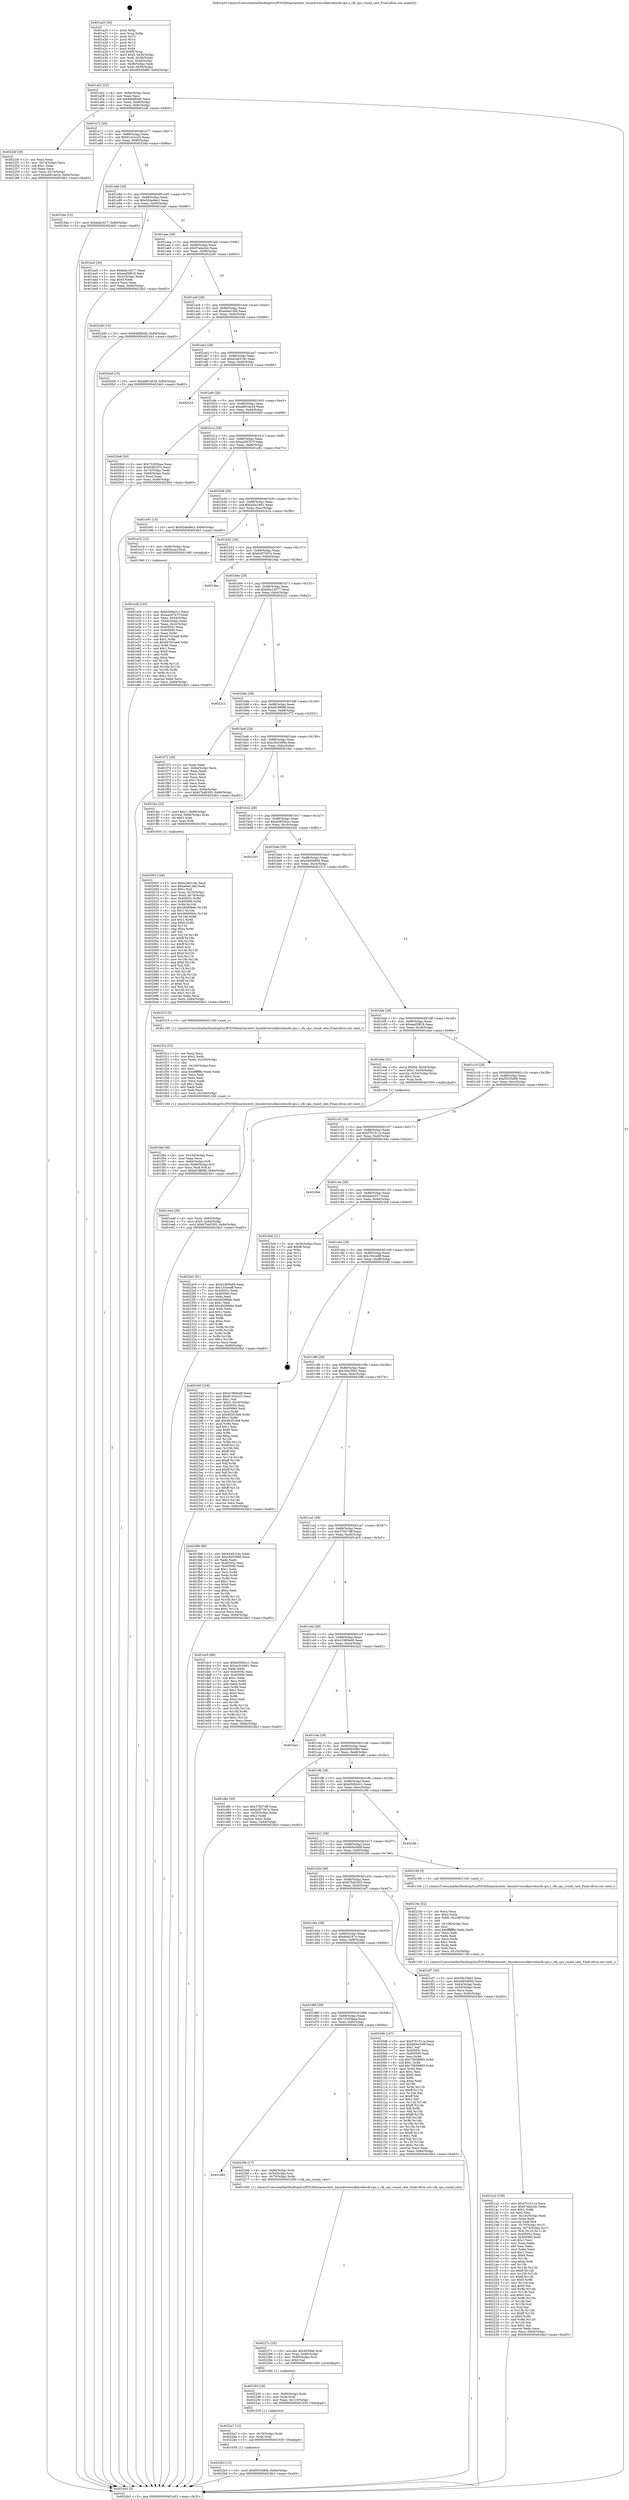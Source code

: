 digraph "0x401a20" {
  label = "0x401a20 (/mnt/c/Users/mathe/Desktop/tcc/POCII/binaries/extr_linuxdriversclkmvebuclk-cpu.c_clk_cpu_round_rate_Final-ollvm.out::main(0))"
  labelloc = "t"
  node[shape=record]

  Entry [label="",width=0.3,height=0.3,shape=circle,fillcolor=black,style=filled]
  "0x401a52" [label="{
     0x401a52 [32]\l
     | [instrs]\l
     &nbsp;&nbsp;0x401a52 \<+6\>: mov -0x84(%rbp),%eax\l
     &nbsp;&nbsp;0x401a58 \<+2\>: mov %eax,%ecx\l
     &nbsp;&nbsp;0x401a5a \<+6\>: sub $0x84bf844b,%ecx\l
     &nbsp;&nbsp;0x401a60 \<+6\>: mov %eax,-0x88(%rbp)\l
     &nbsp;&nbsp;0x401a66 \<+6\>: mov %ecx,-0x8c(%rbp)\l
     &nbsp;&nbsp;0x401a6c \<+6\>: je 000000000040224f \<main+0x82f\>\l
  }"]
  "0x40224f" [label="{
     0x40224f [28]\l
     | [instrs]\l
     &nbsp;&nbsp;0x40224f \<+2\>: xor %eax,%eax\l
     &nbsp;&nbsp;0x402251 \<+3\>: mov -0x74(%rbp),%ecx\l
     &nbsp;&nbsp;0x402254 \<+3\>: sub $0x1,%eax\l
     &nbsp;&nbsp;0x402257 \<+2\>: sub %eax,%ecx\l
     &nbsp;&nbsp;0x402259 \<+3\>: mov %ecx,-0x74(%rbp)\l
     &nbsp;&nbsp;0x40225c \<+10\>: movl $0xa881ee34,-0x84(%rbp)\l
     &nbsp;&nbsp;0x402266 \<+5\>: jmp 00000000004024b3 \<main+0xa93\>\l
  }"]
  "0x401a72" [label="{
     0x401a72 [28]\l
     | [instrs]\l
     &nbsp;&nbsp;0x401a72 \<+5\>: jmp 0000000000401a77 \<main+0x57\>\l
     &nbsp;&nbsp;0x401a77 \<+6\>: mov -0x88(%rbp),%eax\l
     &nbsp;&nbsp;0x401a7d \<+5\>: sub $0x9141bc25,%eax\l
     &nbsp;&nbsp;0x401a82 \<+6\>: mov %eax,-0x90(%rbp)\l
     &nbsp;&nbsp;0x401a88 \<+6\>: je 00000000004023da \<main+0x9ba\>\l
  }"]
  Exit [label="",width=0.3,height=0.3,shape=circle,fillcolor=black,style=filled,peripheries=2]
  "0x4023da" [label="{
     0x4023da [15]\l
     | [instrs]\l
     &nbsp;&nbsp;0x4023da \<+10\>: movl $0xbab2417,-0x84(%rbp)\l
     &nbsp;&nbsp;0x4023e4 \<+5\>: jmp 00000000004024b3 \<main+0xa93\>\l
  }"]
  "0x401a8e" [label="{
     0x401a8e [28]\l
     | [instrs]\l
     &nbsp;&nbsp;0x401a8e \<+5\>: jmp 0000000000401a93 \<main+0x73\>\l
     &nbsp;&nbsp;0x401a93 \<+6\>: mov -0x88(%rbp),%eax\l
     &nbsp;&nbsp;0x401a99 \<+5\>: sub $0x92de4be3,%eax\l
     &nbsp;&nbsp;0x401a9e \<+6\>: mov %eax,-0x94(%rbp)\l
     &nbsp;&nbsp;0x401aa4 \<+6\>: je 0000000000401ea0 \<main+0x480\>\l
  }"]
  "0x4022b3" [label="{
     0x4022b3 [15]\l
     | [instrs]\l
     &nbsp;&nbsp;0x4022b3 \<+10\>: movl $0xf5555d68,-0x84(%rbp)\l
     &nbsp;&nbsp;0x4022bd \<+5\>: jmp 00000000004024b3 \<main+0xa93\>\l
  }"]
  "0x401ea0" [label="{
     0x401ea0 [30]\l
     | [instrs]\l
     &nbsp;&nbsp;0x401ea0 \<+5\>: mov $0xbbe14577,%eax\l
     &nbsp;&nbsp;0x401ea5 \<+5\>: mov $0xead5f818,%ecx\l
     &nbsp;&nbsp;0x401eaa \<+3\>: mov -0x2c(%rbp),%edx\l
     &nbsp;&nbsp;0x401ead \<+3\>: cmp $0x0,%edx\l
     &nbsp;&nbsp;0x401eb0 \<+3\>: cmove %ecx,%eax\l
     &nbsp;&nbsp;0x401eb3 \<+6\>: mov %eax,-0x84(%rbp)\l
     &nbsp;&nbsp;0x401eb9 \<+5\>: jmp 00000000004024b3 \<main+0xa93\>\l
  }"]
  "0x401aaa" [label="{
     0x401aaa [28]\l
     | [instrs]\l
     &nbsp;&nbsp;0x401aaa \<+5\>: jmp 0000000000401aaf \<main+0x8f\>\l
     &nbsp;&nbsp;0x401aaf \<+6\>: mov -0x88(%rbp),%eax\l
     &nbsp;&nbsp;0x401ab5 \<+5\>: sub $0x97ada2dc,%eax\l
     &nbsp;&nbsp;0x401aba \<+6\>: mov %eax,-0x98(%rbp)\l
     &nbsp;&nbsp;0x401ac0 \<+6\>: je 0000000000402240 \<main+0x820\>\l
  }"]
  "0x4022a7" [label="{
     0x4022a7 [12]\l
     | [instrs]\l
     &nbsp;&nbsp;0x4022a7 \<+4\>: mov -0x70(%rbp),%rdx\l
     &nbsp;&nbsp;0x4022ab \<+3\>: mov %rdx,%rdi\l
     &nbsp;&nbsp;0x4022ae \<+5\>: call 0000000000401030 \<free@plt\>\l
     | [calls]\l
     &nbsp;&nbsp;0x401030 \{1\} (unknown)\l
  }"]
  "0x402240" [label="{
     0x402240 [15]\l
     | [instrs]\l
     &nbsp;&nbsp;0x402240 \<+10\>: movl $0x84bf844b,-0x84(%rbp)\l
     &nbsp;&nbsp;0x40224a \<+5\>: jmp 00000000004024b3 \<main+0xa93\>\l
  }"]
  "0x401ac6" [label="{
     0x401ac6 [28]\l
     | [instrs]\l
     &nbsp;&nbsp;0x401ac6 \<+5\>: jmp 0000000000401acb \<main+0xab\>\l
     &nbsp;&nbsp;0x401acb \<+6\>: mov -0x88(%rbp),%eax\l
     &nbsp;&nbsp;0x401ad1 \<+5\>: sub $0xa0ee14fd,%eax\l
     &nbsp;&nbsp;0x401ad6 \<+6\>: mov %eax,-0x9c(%rbp)\l
     &nbsp;&nbsp;0x401adc \<+6\>: je 00000000004020a9 \<main+0x689\>\l
  }"]
  "0x402295" [label="{
     0x402295 [18]\l
     | [instrs]\l
     &nbsp;&nbsp;0x402295 \<+4\>: mov -0x60(%rbp),%rdx\l
     &nbsp;&nbsp;0x402299 \<+3\>: mov %rdx,%rdi\l
     &nbsp;&nbsp;0x40229c \<+6\>: mov %eax,-0x110(%rbp)\l
     &nbsp;&nbsp;0x4022a2 \<+5\>: call 0000000000401030 \<free@plt\>\l
     | [calls]\l
     &nbsp;&nbsp;0x401030 \{1\} (unknown)\l
  }"]
  "0x4020a9" [label="{
     0x4020a9 [15]\l
     | [instrs]\l
     &nbsp;&nbsp;0x4020a9 \<+10\>: movl $0xa881ee34,-0x84(%rbp)\l
     &nbsp;&nbsp;0x4020b3 \<+5\>: jmp 00000000004024b3 \<main+0xa93\>\l
  }"]
  "0x401ae2" [label="{
     0x401ae2 [28]\l
     | [instrs]\l
     &nbsp;&nbsp;0x401ae2 \<+5\>: jmp 0000000000401ae7 \<main+0xc7\>\l
     &nbsp;&nbsp;0x401ae7 \<+6\>: mov -0x88(%rbp),%eax\l
     &nbsp;&nbsp;0x401aed \<+5\>: sub $0xa346318c,%eax\l
     &nbsp;&nbsp;0x401af2 \<+6\>: mov %eax,-0xa0(%rbp)\l
     &nbsp;&nbsp;0x401af8 \<+6\>: je 000000000040241d \<main+0x9fd\>\l
  }"]
  "0x40227c" [label="{
     0x40227c [25]\l
     | [instrs]\l
     &nbsp;&nbsp;0x40227c \<+10\>: movabs $0x4030b6,%rdi\l
     &nbsp;&nbsp;0x402286 \<+4\>: mov %rax,-0x80(%rbp)\l
     &nbsp;&nbsp;0x40228a \<+4\>: mov -0x80(%rbp),%rsi\l
     &nbsp;&nbsp;0x40228e \<+2\>: mov $0x0,%al\l
     &nbsp;&nbsp;0x402290 \<+5\>: call 0000000000401040 \<printf@plt\>\l
     | [calls]\l
     &nbsp;&nbsp;0x401040 \{1\} (unknown)\l
  }"]
  "0x40241d" [label="{
     0x40241d\l
  }", style=dashed]
  "0x401afe" [label="{
     0x401afe [28]\l
     | [instrs]\l
     &nbsp;&nbsp;0x401afe \<+5\>: jmp 0000000000401b03 \<main+0xe3\>\l
     &nbsp;&nbsp;0x401b03 \<+6\>: mov -0x88(%rbp),%eax\l
     &nbsp;&nbsp;0x401b09 \<+5\>: sub $0xa881ee34,%eax\l
     &nbsp;&nbsp;0x401b0e \<+6\>: mov %eax,-0xa4(%rbp)\l
     &nbsp;&nbsp;0x401b14 \<+6\>: je 00000000004020b8 \<main+0x698\>\l
  }"]
  "0x401d82" [label="{
     0x401d82\l
  }", style=dashed]
  "0x4020b8" [label="{
     0x4020b8 [30]\l
     | [instrs]\l
     &nbsp;&nbsp;0x4020b8 \<+5\>: mov $0x72283baa,%eax\l
     &nbsp;&nbsp;0x4020bd \<+5\>: mov $0x6cfd187e,%ecx\l
     &nbsp;&nbsp;0x4020c2 \<+3\>: mov -0x74(%rbp),%edx\l
     &nbsp;&nbsp;0x4020c5 \<+3\>: cmp -0x68(%rbp),%edx\l
     &nbsp;&nbsp;0x4020c8 \<+3\>: cmovl %ecx,%eax\l
     &nbsp;&nbsp;0x4020cb \<+6\>: mov %eax,-0x84(%rbp)\l
     &nbsp;&nbsp;0x4020d1 \<+5\>: jmp 00000000004024b3 \<main+0xa93\>\l
  }"]
  "0x401b1a" [label="{
     0x401b1a [28]\l
     | [instrs]\l
     &nbsp;&nbsp;0x401b1a \<+5\>: jmp 0000000000401b1f \<main+0xff\>\l
     &nbsp;&nbsp;0x401b1f \<+6\>: mov -0x88(%rbp),%eax\l
     &nbsp;&nbsp;0x401b25 \<+5\>: sub $0xaa287b7f,%eax\l
     &nbsp;&nbsp;0x401b2a \<+6\>: mov %eax,-0xa8(%rbp)\l
     &nbsp;&nbsp;0x401b30 \<+6\>: je 0000000000401e91 \<main+0x471\>\l
  }"]
  "0x40226b" [label="{
     0x40226b [17]\l
     | [instrs]\l
     &nbsp;&nbsp;0x40226b \<+4\>: mov -0x60(%rbp),%rdi\l
     &nbsp;&nbsp;0x40226f \<+4\>: mov -0x50(%rbp),%rsi\l
     &nbsp;&nbsp;0x402273 \<+4\>: mov -0x70(%rbp),%rdx\l
     &nbsp;&nbsp;0x402277 \<+5\>: call 0000000000401560 \<clk_cpu_round_rate\>\l
     | [calls]\l
     &nbsp;&nbsp;0x401560 \{1\} (/mnt/c/Users/mathe/Desktop/tcc/POCII/binaries/extr_linuxdriversclkmvebuclk-cpu.c_clk_cpu_round_rate_Final-ollvm.out::clk_cpu_round_rate)\l
  }"]
  "0x401e91" [label="{
     0x401e91 [15]\l
     | [instrs]\l
     &nbsp;&nbsp;0x401e91 \<+10\>: movl $0x92de4be3,-0x84(%rbp)\l
     &nbsp;&nbsp;0x401e9b \<+5\>: jmp 00000000004024b3 \<main+0xa93\>\l
  }"]
  "0x401b36" [label="{
     0x401b36 [28]\l
     | [instrs]\l
     &nbsp;&nbsp;0x401b36 \<+5\>: jmp 0000000000401b3b \<main+0x11b\>\l
     &nbsp;&nbsp;0x401b3b \<+6\>: mov -0x88(%rbp),%eax\l
     &nbsp;&nbsp;0x401b41 \<+5\>: sub $0xac0c2661,%eax\l
     &nbsp;&nbsp;0x401b46 \<+6\>: mov %eax,-0xac(%rbp)\l
     &nbsp;&nbsp;0x401b4c \<+6\>: je 0000000000401e1b \<main+0x3fb\>\l
  }"]
  "0x4021a2" [label="{
     0x4021a2 [158]\l
     | [instrs]\l
     &nbsp;&nbsp;0x4021a2 \<+5\>: mov $0xf701511a,%ecx\l
     &nbsp;&nbsp;0x4021a7 \<+5\>: mov $0x97ada2dc,%edx\l
     &nbsp;&nbsp;0x4021ac \<+3\>: mov $0x1,%r8b\l
     &nbsp;&nbsp;0x4021af \<+2\>: xor %esi,%esi\l
     &nbsp;&nbsp;0x4021b1 \<+6\>: mov -0x10c(%rbp),%edi\l
     &nbsp;&nbsp;0x4021b7 \<+3\>: imul %eax,%edi\l
     &nbsp;&nbsp;0x4021ba \<+3\>: movslq %edi,%r9\l
     &nbsp;&nbsp;0x4021bd \<+4\>: mov -0x70(%rbp),%r10\l
     &nbsp;&nbsp;0x4021c1 \<+4\>: movslq -0x74(%rbp),%r11\l
     &nbsp;&nbsp;0x4021c5 \<+4\>: mov %r9,(%r10,%r11,8)\l
     &nbsp;&nbsp;0x4021c9 \<+7\>: mov 0x40505c,%eax\l
     &nbsp;&nbsp;0x4021d0 \<+7\>: mov 0x405060,%edi\l
     &nbsp;&nbsp;0x4021d7 \<+3\>: sub $0x1,%esi\l
     &nbsp;&nbsp;0x4021da \<+2\>: mov %eax,%ebx\l
     &nbsp;&nbsp;0x4021dc \<+2\>: add %esi,%ebx\l
     &nbsp;&nbsp;0x4021de \<+3\>: imul %ebx,%eax\l
     &nbsp;&nbsp;0x4021e1 \<+3\>: and $0x1,%eax\l
     &nbsp;&nbsp;0x4021e4 \<+3\>: cmp $0x0,%eax\l
     &nbsp;&nbsp;0x4021e7 \<+4\>: sete %r14b\l
     &nbsp;&nbsp;0x4021eb \<+3\>: cmp $0xa,%edi\l
     &nbsp;&nbsp;0x4021ee \<+4\>: setl %r15b\l
     &nbsp;&nbsp;0x4021f2 \<+3\>: mov %r14b,%r12b\l
     &nbsp;&nbsp;0x4021f5 \<+4\>: xor $0xff,%r12b\l
     &nbsp;&nbsp;0x4021f9 \<+3\>: mov %r15b,%r13b\l
     &nbsp;&nbsp;0x4021fc \<+4\>: xor $0xff,%r13b\l
     &nbsp;&nbsp;0x402200 \<+4\>: xor $0x0,%r8b\l
     &nbsp;&nbsp;0x402204 \<+3\>: mov %r12b,%al\l
     &nbsp;&nbsp;0x402207 \<+2\>: and $0x0,%al\l
     &nbsp;&nbsp;0x402209 \<+3\>: and %r8b,%r14b\l
     &nbsp;&nbsp;0x40220c \<+3\>: mov %r13b,%sil\l
     &nbsp;&nbsp;0x40220f \<+4\>: and $0x0,%sil\l
     &nbsp;&nbsp;0x402213 \<+3\>: and %r8b,%r15b\l
     &nbsp;&nbsp;0x402216 \<+3\>: or %r14b,%al\l
     &nbsp;&nbsp;0x402219 \<+3\>: or %r15b,%sil\l
     &nbsp;&nbsp;0x40221c \<+3\>: xor %sil,%al\l
     &nbsp;&nbsp;0x40221f \<+3\>: or %r13b,%r12b\l
     &nbsp;&nbsp;0x402222 \<+4\>: xor $0xff,%r12b\l
     &nbsp;&nbsp;0x402226 \<+4\>: or $0x0,%r8b\l
     &nbsp;&nbsp;0x40222a \<+3\>: and %r8b,%r12b\l
     &nbsp;&nbsp;0x40222d \<+3\>: or %r12b,%al\l
     &nbsp;&nbsp;0x402230 \<+2\>: test $0x1,%al\l
     &nbsp;&nbsp;0x402232 \<+3\>: cmovne %edx,%ecx\l
     &nbsp;&nbsp;0x402235 \<+6\>: mov %ecx,-0x84(%rbp)\l
     &nbsp;&nbsp;0x40223b \<+5\>: jmp 00000000004024b3 \<main+0xa93\>\l
  }"]
  "0x401e1b" [label="{
     0x401e1b [13]\l
     | [instrs]\l
     &nbsp;&nbsp;0x401e1b \<+4\>: mov -0x40(%rbp),%rax\l
     &nbsp;&nbsp;0x401e1f \<+4\>: mov 0x8(%rax),%rdi\l
     &nbsp;&nbsp;0x401e23 \<+5\>: call 0000000000401060 \<atoi@plt\>\l
     | [calls]\l
     &nbsp;&nbsp;0x401060 \{1\} (unknown)\l
  }"]
  "0x401b52" [label="{
     0x401b52 [28]\l
     | [instrs]\l
     &nbsp;&nbsp;0x401b52 \<+5\>: jmp 0000000000401b57 \<main+0x137\>\l
     &nbsp;&nbsp;0x401b57 \<+6\>: mov -0x88(%rbp),%eax\l
     &nbsp;&nbsp;0x401b5d \<+5\>: sub $0xb5973b7e,%eax\l
     &nbsp;&nbsp;0x401b62 \<+6\>: mov %eax,-0xb0(%rbp)\l
     &nbsp;&nbsp;0x401b68 \<+6\>: je 0000000000401daa \<main+0x38a\>\l
  }"]
  "0x40216e" [label="{
     0x40216e [52]\l
     | [instrs]\l
     &nbsp;&nbsp;0x40216e \<+2\>: xor %ecx,%ecx\l
     &nbsp;&nbsp;0x402170 \<+5\>: mov $0x2,%edx\l
     &nbsp;&nbsp;0x402175 \<+6\>: mov %edx,-0x108(%rbp)\l
     &nbsp;&nbsp;0x40217b \<+1\>: cltd\l
     &nbsp;&nbsp;0x40217c \<+6\>: mov -0x108(%rbp),%esi\l
     &nbsp;&nbsp;0x402182 \<+2\>: idiv %esi\l
     &nbsp;&nbsp;0x402184 \<+6\>: imul $0xfffffffe,%edx,%edx\l
     &nbsp;&nbsp;0x40218a \<+2\>: mov %ecx,%edi\l
     &nbsp;&nbsp;0x40218c \<+2\>: sub %edx,%edi\l
     &nbsp;&nbsp;0x40218e \<+2\>: mov %ecx,%edx\l
     &nbsp;&nbsp;0x402190 \<+3\>: sub $0x1,%edx\l
     &nbsp;&nbsp;0x402193 \<+2\>: add %edx,%edi\l
     &nbsp;&nbsp;0x402195 \<+2\>: sub %edi,%ecx\l
     &nbsp;&nbsp;0x402197 \<+6\>: mov %ecx,-0x10c(%rbp)\l
     &nbsp;&nbsp;0x40219d \<+5\>: call 0000000000401160 \<next_i\>\l
     | [calls]\l
     &nbsp;&nbsp;0x401160 \{1\} (/mnt/c/Users/mathe/Desktop/tcc/POCII/binaries/extr_linuxdriversclkmvebuclk-cpu.c_clk_cpu_round_rate_Final-ollvm.out::next_i)\l
  }"]
  "0x401daa" [label="{
     0x401daa\l
  }", style=dashed]
  "0x401b6e" [label="{
     0x401b6e [28]\l
     | [instrs]\l
     &nbsp;&nbsp;0x401b6e \<+5\>: jmp 0000000000401b73 \<main+0x153\>\l
     &nbsp;&nbsp;0x401b73 \<+6\>: mov -0x88(%rbp),%eax\l
     &nbsp;&nbsp;0x401b79 \<+5\>: sub $0xbbe14577,%eax\l
     &nbsp;&nbsp;0x401b7e \<+6\>: mov %eax,-0xb4(%rbp)\l
     &nbsp;&nbsp;0x401b84 \<+6\>: je 00000000004022c2 \<main+0x8a2\>\l
  }"]
  "0x401d66" [label="{
     0x401d66 [28]\l
     | [instrs]\l
     &nbsp;&nbsp;0x401d66 \<+5\>: jmp 0000000000401d6b \<main+0x34b\>\l
     &nbsp;&nbsp;0x401d6b \<+6\>: mov -0x88(%rbp),%eax\l
     &nbsp;&nbsp;0x401d71 \<+5\>: sub $0x72283baa,%eax\l
     &nbsp;&nbsp;0x401d76 \<+6\>: mov %eax,-0xfc(%rbp)\l
     &nbsp;&nbsp;0x401d7c \<+6\>: je 000000000040226b \<main+0x84b\>\l
  }"]
  "0x4022c2" [label="{
     0x4022c2\l
  }", style=dashed]
  "0x401b8a" [label="{
     0x401b8a [28]\l
     | [instrs]\l
     &nbsp;&nbsp;0x401b8a \<+5\>: jmp 0000000000401b8f \<main+0x16f\>\l
     &nbsp;&nbsp;0x401b8f \<+6\>: mov -0x88(%rbp),%eax\l
     &nbsp;&nbsp;0x401b95 \<+5\>: sub $0xbf19808f,%eax\l
     &nbsp;&nbsp;0x401b9a \<+6\>: mov %eax,-0xb8(%rbp)\l
     &nbsp;&nbsp;0x401ba0 \<+6\>: je 0000000000401f72 \<main+0x552\>\l
  }"]
  "0x4020d6" [label="{
     0x4020d6 [147]\l
     | [instrs]\l
     &nbsp;&nbsp;0x4020d6 \<+5\>: mov $0xf701511a,%eax\l
     &nbsp;&nbsp;0x4020db \<+5\>: mov $0x665e300f,%ecx\l
     &nbsp;&nbsp;0x4020e0 \<+2\>: mov $0x1,%dl\l
     &nbsp;&nbsp;0x4020e2 \<+7\>: mov 0x40505c,%esi\l
     &nbsp;&nbsp;0x4020e9 \<+7\>: mov 0x405060,%edi\l
     &nbsp;&nbsp;0x4020f0 \<+3\>: mov %esi,%r8d\l
     &nbsp;&nbsp;0x4020f3 \<+7\>: sub $0x75658883,%r8d\l
     &nbsp;&nbsp;0x4020fa \<+4\>: sub $0x1,%r8d\l
     &nbsp;&nbsp;0x4020fe \<+7\>: add $0x75658883,%r8d\l
     &nbsp;&nbsp;0x402105 \<+4\>: imul %r8d,%esi\l
     &nbsp;&nbsp;0x402109 \<+3\>: and $0x1,%esi\l
     &nbsp;&nbsp;0x40210c \<+3\>: cmp $0x0,%esi\l
     &nbsp;&nbsp;0x40210f \<+4\>: sete %r9b\l
     &nbsp;&nbsp;0x402113 \<+3\>: cmp $0xa,%edi\l
     &nbsp;&nbsp;0x402116 \<+4\>: setl %r10b\l
     &nbsp;&nbsp;0x40211a \<+3\>: mov %r9b,%r11b\l
     &nbsp;&nbsp;0x40211d \<+4\>: xor $0xff,%r11b\l
     &nbsp;&nbsp;0x402121 \<+3\>: mov %r10b,%bl\l
     &nbsp;&nbsp;0x402124 \<+3\>: xor $0xff,%bl\l
     &nbsp;&nbsp;0x402127 \<+3\>: xor $0x1,%dl\l
     &nbsp;&nbsp;0x40212a \<+3\>: mov %r11b,%r14b\l
     &nbsp;&nbsp;0x40212d \<+4\>: and $0xff,%r14b\l
     &nbsp;&nbsp;0x402131 \<+3\>: and %dl,%r9b\l
     &nbsp;&nbsp;0x402134 \<+3\>: mov %bl,%r15b\l
     &nbsp;&nbsp;0x402137 \<+4\>: and $0xff,%r15b\l
     &nbsp;&nbsp;0x40213b \<+3\>: and %dl,%r10b\l
     &nbsp;&nbsp;0x40213e \<+3\>: or %r9b,%r14b\l
     &nbsp;&nbsp;0x402141 \<+3\>: or %r10b,%r15b\l
     &nbsp;&nbsp;0x402144 \<+3\>: xor %r15b,%r14b\l
     &nbsp;&nbsp;0x402147 \<+3\>: or %bl,%r11b\l
     &nbsp;&nbsp;0x40214a \<+4\>: xor $0xff,%r11b\l
     &nbsp;&nbsp;0x40214e \<+3\>: or $0x1,%dl\l
     &nbsp;&nbsp;0x402151 \<+3\>: and %dl,%r11b\l
     &nbsp;&nbsp;0x402154 \<+3\>: or %r11b,%r14b\l
     &nbsp;&nbsp;0x402157 \<+4\>: test $0x1,%r14b\l
     &nbsp;&nbsp;0x40215b \<+3\>: cmovne %ecx,%eax\l
     &nbsp;&nbsp;0x40215e \<+6\>: mov %eax,-0x84(%rbp)\l
     &nbsp;&nbsp;0x402164 \<+5\>: jmp 00000000004024b3 \<main+0xa93\>\l
  }"]
  "0x401f72" [label="{
     0x401f72 [36]\l
     | [instrs]\l
     &nbsp;&nbsp;0x401f72 \<+2\>: xor %eax,%eax\l
     &nbsp;&nbsp;0x401f74 \<+3\>: mov -0x64(%rbp),%ecx\l
     &nbsp;&nbsp;0x401f77 \<+2\>: mov %eax,%edx\l
     &nbsp;&nbsp;0x401f79 \<+2\>: sub %ecx,%edx\l
     &nbsp;&nbsp;0x401f7b \<+2\>: mov %eax,%ecx\l
     &nbsp;&nbsp;0x401f7d \<+3\>: sub $0x1,%ecx\l
     &nbsp;&nbsp;0x401f80 \<+2\>: add %ecx,%edx\l
     &nbsp;&nbsp;0x401f82 \<+2\>: sub %edx,%eax\l
     &nbsp;&nbsp;0x401f84 \<+3\>: mov %eax,-0x64(%rbp)\l
     &nbsp;&nbsp;0x401f87 \<+10\>: movl $0x67b40305,-0x84(%rbp)\l
     &nbsp;&nbsp;0x401f91 \<+5\>: jmp 00000000004024b3 \<main+0xa93\>\l
  }"]
  "0x401ba6" [label="{
     0x401ba6 [28]\l
     | [instrs]\l
     &nbsp;&nbsp;0x401ba6 \<+5\>: jmp 0000000000401bab \<main+0x18b\>\l
     &nbsp;&nbsp;0x401bab \<+6\>: mov -0x88(%rbp),%eax\l
     &nbsp;&nbsp;0x401bb1 \<+5\>: sub $0xc5b5399d,%eax\l
     &nbsp;&nbsp;0x401bb6 \<+6\>: mov %eax,-0xbc(%rbp)\l
     &nbsp;&nbsp;0x401bbc \<+6\>: je 0000000000401fec \<main+0x5cc\>\l
  }"]
  "0x402003" [label="{
     0x402003 [166]\l
     | [instrs]\l
     &nbsp;&nbsp;0x402003 \<+5\>: mov $0xa346318c,%ecx\l
     &nbsp;&nbsp;0x402008 \<+5\>: mov $0xa0ee14fd,%edx\l
     &nbsp;&nbsp;0x40200d \<+3\>: mov $0x1,%sil\l
     &nbsp;&nbsp;0x402010 \<+4\>: mov %rax,-0x70(%rbp)\l
     &nbsp;&nbsp;0x402014 \<+7\>: movl $0x0,-0x74(%rbp)\l
     &nbsp;&nbsp;0x40201b \<+8\>: mov 0x40505c,%r8d\l
     &nbsp;&nbsp;0x402023 \<+8\>: mov 0x405060,%r9d\l
     &nbsp;&nbsp;0x40202b \<+3\>: mov %r8d,%r10d\l
     &nbsp;&nbsp;0x40202e \<+7\>: sub $0x28490b9c,%r10d\l
     &nbsp;&nbsp;0x402035 \<+4\>: sub $0x1,%r10d\l
     &nbsp;&nbsp;0x402039 \<+7\>: add $0x28490b9c,%r10d\l
     &nbsp;&nbsp;0x402040 \<+4\>: imul %r10d,%r8d\l
     &nbsp;&nbsp;0x402044 \<+4\>: and $0x1,%r8d\l
     &nbsp;&nbsp;0x402048 \<+4\>: cmp $0x0,%r8d\l
     &nbsp;&nbsp;0x40204c \<+4\>: sete %r11b\l
     &nbsp;&nbsp;0x402050 \<+4\>: cmp $0xa,%r9d\l
     &nbsp;&nbsp;0x402054 \<+3\>: setl %bl\l
     &nbsp;&nbsp;0x402057 \<+3\>: mov %r11b,%r14b\l
     &nbsp;&nbsp;0x40205a \<+4\>: xor $0xff,%r14b\l
     &nbsp;&nbsp;0x40205e \<+3\>: mov %bl,%r15b\l
     &nbsp;&nbsp;0x402061 \<+4\>: xor $0xff,%r15b\l
     &nbsp;&nbsp;0x402065 \<+4\>: xor $0x0,%sil\l
     &nbsp;&nbsp;0x402069 \<+3\>: mov %r14b,%r12b\l
     &nbsp;&nbsp;0x40206c \<+4\>: and $0x0,%r12b\l
     &nbsp;&nbsp;0x402070 \<+3\>: and %sil,%r11b\l
     &nbsp;&nbsp;0x402073 \<+3\>: mov %r15b,%r13b\l
     &nbsp;&nbsp;0x402076 \<+4\>: and $0x0,%r13b\l
     &nbsp;&nbsp;0x40207a \<+3\>: and %sil,%bl\l
     &nbsp;&nbsp;0x40207d \<+3\>: or %r11b,%r12b\l
     &nbsp;&nbsp;0x402080 \<+3\>: or %bl,%r13b\l
     &nbsp;&nbsp;0x402083 \<+3\>: xor %r13b,%r12b\l
     &nbsp;&nbsp;0x402086 \<+3\>: or %r15b,%r14b\l
     &nbsp;&nbsp;0x402089 \<+4\>: xor $0xff,%r14b\l
     &nbsp;&nbsp;0x40208d \<+4\>: or $0x0,%sil\l
     &nbsp;&nbsp;0x402091 \<+3\>: and %sil,%r14b\l
     &nbsp;&nbsp;0x402094 \<+3\>: or %r14b,%r12b\l
     &nbsp;&nbsp;0x402097 \<+4\>: test $0x1,%r12b\l
     &nbsp;&nbsp;0x40209b \<+3\>: cmovne %edx,%ecx\l
     &nbsp;&nbsp;0x40209e \<+6\>: mov %ecx,-0x84(%rbp)\l
     &nbsp;&nbsp;0x4020a4 \<+5\>: jmp 00000000004024b3 \<main+0xa93\>\l
  }"]
  "0x401fec" [label="{
     0x401fec [23]\l
     | [instrs]\l
     &nbsp;&nbsp;0x401fec \<+7\>: movl $0x1,-0x68(%rbp)\l
     &nbsp;&nbsp;0x401ff3 \<+4\>: movslq -0x68(%rbp),%rax\l
     &nbsp;&nbsp;0x401ff7 \<+4\>: shl $0x3,%rax\l
     &nbsp;&nbsp;0x401ffb \<+3\>: mov %rax,%rdi\l
     &nbsp;&nbsp;0x401ffe \<+5\>: call 0000000000401050 \<malloc@plt\>\l
     | [calls]\l
     &nbsp;&nbsp;0x401050 \{1\} (unknown)\l
  }"]
  "0x401bc2" [label="{
     0x401bc2 [28]\l
     | [instrs]\l
     &nbsp;&nbsp;0x401bc2 \<+5\>: jmp 0000000000401bc7 \<main+0x1a7\>\l
     &nbsp;&nbsp;0x401bc7 \<+6\>: mov -0x88(%rbp),%eax\l
     &nbsp;&nbsp;0x401bcd \<+5\>: sub $0xd3855a2c,%eax\l
     &nbsp;&nbsp;0x401bd2 \<+6\>: mov %eax,-0xc0(%rbp)\l
     &nbsp;&nbsp;0x401bd8 \<+6\>: je 00000000004022d1 \<main+0x8b1\>\l
  }"]
  "0x401f4e" [label="{
     0x401f4e [36]\l
     | [instrs]\l
     &nbsp;&nbsp;0x401f4e \<+6\>: mov -0x104(%rbp),%ecx\l
     &nbsp;&nbsp;0x401f54 \<+3\>: imul %eax,%ecx\l
     &nbsp;&nbsp;0x401f57 \<+4\>: mov -0x60(%rbp),%r8\l
     &nbsp;&nbsp;0x401f5b \<+4\>: movslq -0x64(%rbp),%r9\l
     &nbsp;&nbsp;0x401f5f \<+4\>: mov %ecx,(%r8,%r9,4)\l
     &nbsp;&nbsp;0x401f63 \<+10\>: movl $0xbf19808f,-0x84(%rbp)\l
     &nbsp;&nbsp;0x401f6d \<+5\>: jmp 00000000004024b3 \<main+0xa93\>\l
  }"]
  "0x4022d1" [label="{
     0x4022d1\l
  }", style=dashed]
  "0x401bde" [label="{
     0x401bde [28]\l
     | [instrs]\l
     &nbsp;&nbsp;0x401bde \<+5\>: jmp 0000000000401be3 \<main+0x1c3\>\l
     &nbsp;&nbsp;0x401be3 \<+6\>: mov -0x88(%rbp),%eax\l
     &nbsp;&nbsp;0x401be9 \<+5\>: sub $0xd4b5d60d,%eax\l
     &nbsp;&nbsp;0x401bee \<+6\>: mov %eax,-0xc4(%rbp)\l
     &nbsp;&nbsp;0x401bf4 \<+6\>: je 0000000000401f15 \<main+0x4f5\>\l
  }"]
  "0x401f1a" [label="{
     0x401f1a [52]\l
     | [instrs]\l
     &nbsp;&nbsp;0x401f1a \<+2\>: xor %ecx,%ecx\l
     &nbsp;&nbsp;0x401f1c \<+5\>: mov $0x2,%edx\l
     &nbsp;&nbsp;0x401f21 \<+6\>: mov %edx,-0x100(%rbp)\l
     &nbsp;&nbsp;0x401f27 \<+1\>: cltd\l
     &nbsp;&nbsp;0x401f28 \<+6\>: mov -0x100(%rbp),%esi\l
     &nbsp;&nbsp;0x401f2e \<+2\>: idiv %esi\l
     &nbsp;&nbsp;0x401f30 \<+6\>: imul $0xfffffffe,%edx,%edx\l
     &nbsp;&nbsp;0x401f36 \<+2\>: mov %ecx,%edi\l
     &nbsp;&nbsp;0x401f38 \<+2\>: sub %edx,%edi\l
     &nbsp;&nbsp;0x401f3a \<+2\>: mov %ecx,%edx\l
     &nbsp;&nbsp;0x401f3c \<+3\>: sub $0x1,%edx\l
     &nbsp;&nbsp;0x401f3f \<+2\>: add %edx,%edi\l
     &nbsp;&nbsp;0x401f41 \<+2\>: sub %edi,%ecx\l
     &nbsp;&nbsp;0x401f43 \<+6\>: mov %ecx,-0x104(%rbp)\l
     &nbsp;&nbsp;0x401f49 \<+5\>: call 0000000000401160 \<next_i\>\l
     | [calls]\l
     &nbsp;&nbsp;0x401160 \{1\} (/mnt/c/Users/mathe/Desktop/tcc/POCII/binaries/extr_linuxdriversclkmvebuclk-cpu.c_clk_cpu_round_rate_Final-ollvm.out::next_i)\l
  }"]
  "0x401f15" [label="{
     0x401f15 [5]\l
     | [instrs]\l
     &nbsp;&nbsp;0x401f15 \<+5\>: call 0000000000401160 \<next_i\>\l
     | [calls]\l
     &nbsp;&nbsp;0x401160 \{1\} (/mnt/c/Users/mathe/Desktop/tcc/POCII/binaries/extr_linuxdriversclkmvebuclk-cpu.c_clk_cpu_round_rate_Final-ollvm.out::next_i)\l
  }"]
  "0x401bfa" [label="{
     0x401bfa [28]\l
     | [instrs]\l
     &nbsp;&nbsp;0x401bfa \<+5\>: jmp 0000000000401bff \<main+0x1df\>\l
     &nbsp;&nbsp;0x401bff \<+6\>: mov -0x88(%rbp),%eax\l
     &nbsp;&nbsp;0x401c05 \<+5\>: sub $0xead5f818,%eax\l
     &nbsp;&nbsp;0x401c0a \<+6\>: mov %eax,-0xc8(%rbp)\l
     &nbsp;&nbsp;0x401c10 \<+6\>: je 0000000000401ebe \<main+0x49e\>\l
  }"]
  "0x401d4a" [label="{
     0x401d4a [28]\l
     | [instrs]\l
     &nbsp;&nbsp;0x401d4a \<+5\>: jmp 0000000000401d4f \<main+0x32f\>\l
     &nbsp;&nbsp;0x401d4f \<+6\>: mov -0x88(%rbp),%eax\l
     &nbsp;&nbsp;0x401d55 \<+5\>: sub $0x6cfd187e,%eax\l
     &nbsp;&nbsp;0x401d5a \<+6\>: mov %eax,-0xf8(%rbp)\l
     &nbsp;&nbsp;0x401d60 \<+6\>: je 00000000004020d6 \<main+0x6b6\>\l
  }"]
  "0x401ebe" [label="{
     0x401ebe [31]\l
     | [instrs]\l
     &nbsp;&nbsp;0x401ebe \<+8\>: movq $0x64,-0x50(%rbp)\l
     &nbsp;&nbsp;0x401ec6 \<+7\>: movl $0x1,-0x54(%rbp)\l
     &nbsp;&nbsp;0x401ecd \<+4\>: movslq -0x54(%rbp),%rax\l
     &nbsp;&nbsp;0x401ed1 \<+4\>: shl $0x2,%rax\l
     &nbsp;&nbsp;0x401ed5 \<+3\>: mov %rax,%rdi\l
     &nbsp;&nbsp;0x401ed8 \<+5\>: call 0000000000401050 \<malloc@plt\>\l
     | [calls]\l
     &nbsp;&nbsp;0x401050 \{1\} (unknown)\l
  }"]
  "0x401c16" [label="{
     0x401c16 [28]\l
     | [instrs]\l
     &nbsp;&nbsp;0x401c16 \<+5\>: jmp 0000000000401c1b \<main+0x1fb\>\l
     &nbsp;&nbsp;0x401c1b \<+6\>: mov -0x88(%rbp),%eax\l
     &nbsp;&nbsp;0x401c21 \<+5\>: sub $0xf5555d68,%eax\l
     &nbsp;&nbsp;0x401c26 \<+6\>: mov %eax,-0xcc(%rbp)\l
     &nbsp;&nbsp;0x401c2c \<+6\>: je 00000000004022e5 \<main+0x8c5\>\l
  }"]
  "0x401ef7" [label="{
     0x401ef7 [30]\l
     | [instrs]\l
     &nbsp;&nbsp;0x401ef7 \<+5\>: mov $0x35e35f42,%eax\l
     &nbsp;&nbsp;0x401efc \<+5\>: mov $0xd4b5d60d,%ecx\l
     &nbsp;&nbsp;0x401f01 \<+3\>: mov -0x64(%rbp),%edx\l
     &nbsp;&nbsp;0x401f04 \<+3\>: cmp -0x54(%rbp),%edx\l
     &nbsp;&nbsp;0x401f07 \<+3\>: cmovl %ecx,%eax\l
     &nbsp;&nbsp;0x401f0a \<+6\>: mov %eax,-0x84(%rbp)\l
     &nbsp;&nbsp;0x401f10 \<+5\>: jmp 00000000004024b3 \<main+0xa93\>\l
  }"]
  "0x4022e5" [label="{
     0x4022e5 [91]\l
     | [instrs]\l
     &nbsp;&nbsp;0x4022e5 \<+5\>: mov $0x41969ed9,%eax\l
     &nbsp;&nbsp;0x4022ea \<+5\>: mov $0x155cedff,%ecx\l
     &nbsp;&nbsp;0x4022ef \<+7\>: mov 0x40505c,%edx\l
     &nbsp;&nbsp;0x4022f6 \<+7\>: mov 0x405060,%esi\l
     &nbsp;&nbsp;0x4022fd \<+2\>: mov %edx,%edi\l
     &nbsp;&nbsp;0x4022ff \<+6\>: sub $0x4b296fee,%edi\l
     &nbsp;&nbsp;0x402305 \<+3\>: sub $0x1,%edi\l
     &nbsp;&nbsp;0x402308 \<+6\>: add $0x4b296fee,%edi\l
     &nbsp;&nbsp;0x40230e \<+3\>: imul %edi,%edx\l
     &nbsp;&nbsp;0x402311 \<+3\>: and $0x1,%edx\l
     &nbsp;&nbsp;0x402314 \<+3\>: cmp $0x0,%edx\l
     &nbsp;&nbsp;0x402317 \<+4\>: sete %r8b\l
     &nbsp;&nbsp;0x40231b \<+3\>: cmp $0xa,%esi\l
     &nbsp;&nbsp;0x40231e \<+4\>: setl %r9b\l
     &nbsp;&nbsp;0x402322 \<+3\>: mov %r8b,%r10b\l
     &nbsp;&nbsp;0x402325 \<+3\>: and %r9b,%r10b\l
     &nbsp;&nbsp;0x402328 \<+3\>: xor %r9b,%r8b\l
     &nbsp;&nbsp;0x40232b \<+3\>: or %r8b,%r10b\l
     &nbsp;&nbsp;0x40232e \<+4\>: test $0x1,%r10b\l
     &nbsp;&nbsp;0x402332 \<+3\>: cmovne %ecx,%eax\l
     &nbsp;&nbsp;0x402335 \<+6\>: mov %eax,-0x84(%rbp)\l
     &nbsp;&nbsp;0x40233b \<+5\>: jmp 00000000004024b3 \<main+0xa93\>\l
  }"]
  "0x401c32" [label="{
     0x401c32 [28]\l
     | [instrs]\l
     &nbsp;&nbsp;0x401c32 \<+5\>: jmp 0000000000401c37 \<main+0x217\>\l
     &nbsp;&nbsp;0x401c37 \<+6\>: mov -0x88(%rbp),%eax\l
     &nbsp;&nbsp;0x401c3d \<+5\>: sub $0xf701511a,%eax\l
     &nbsp;&nbsp;0x401c42 \<+6\>: mov %eax,-0xd0(%rbp)\l
     &nbsp;&nbsp;0x401c48 \<+6\>: je 000000000040244e \<main+0xa2e\>\l
  }"]
  "0x401d2e" [label="{
     0x401d2e [28]\l
     | [instrs]\l
     &nbsp;&nbsp;0x401d2e \<+5\>: jmp 0000000000401d33 \<main+0x313\>\l
     &nbsp;&nbsp;0x401d33 \<+6\>: mov -0x88(%rbp),%eax\l
     &nbsp;&nbsp;0x401d39 \<+5\>: sub $0x67b40305,%eax\l
     &nbsp;&nbsp;0x401d3e \<+6\>: mov %eax,-0xf4(%rbp)\l
     &nbsp;&nbsp;0x401d44 \<+6\>: je 0000000000401ef7 \<main+0x4d7\>\l
  }"]
  "0x40244e" [label="{
     0x40244e\l
  }", style=dashed]
  "0x401c4e" [label="{
     0x401c4e [28]\l
     | [instrs]\l
     &nbsp;&nbsp;0x401c4e \<+5\>: jmp 0000000000401c53 \<main+0x233\>\l
     &nbsp;&nbsp;0x401c53 \<+6\>: mov -0x88(%rbp),%eax\l
     &nbsp;&nbsp;0x401c59 \<+5\>: sub $0xbab2417,%eax\l
     &nbsp;&nbsp;0x401c5e \<+6\>: mov %eax,-0xd4(%rbp)\l
     &nbsp;&nbsp;0x401c64 \<+6\>: je 00000000004023e9 \<main+0x9c9\>\l
  }"]
  "0x402169" [label="{
     0x402169 [5]\l
     | [instrs]\l
     &nbsp;&nbsp;0x402169 \<+5\>: call 0000000000401160 \<next_i\>\l
     | [calls]\l
     &nbsp;&nbsp;0x401160 \{1\} (/mnt/c/Users/mathe/Desktop/tcc/POCII/binaries/extr_linuxdriversclkmvebuclk-cpu.c_clk_cpu_round_rate_Final-ollvm.out::next_i)\l
  }"]
  "0x4023e9" [label="{
     0x4023e9 [21]\l
     | [instrs]\l
     &nbsp;&nbsp;0x4023e9 \<+3\>: mov -0x34(%rbp),%eax\l
     &nbsp;&nbsp;0x4023ec \<+7\>: add $0xf8,%rsp\l
     &nbsp;&nbsp;0x4023f3 \<+1\>: pop %rbx\l
     &nbsp;&nbsp;0x4023f4 \<+2\>: pop %r12\l
     &nbsp;&nbsp;0x4023f6 \<+2\>: pop %r13\l
     &nbsp;&nbsp;0x4023f8 \<+2\>: pop %r14\l
     &nbsp;&nbsp;0x4023fa \<+2\>: pop %r15\l
     &nbsp;&nbsp;0x4023fc \<+1\>: pop %rbp\l
     &nbsp;&nbsp;0x4023fd \<+1\>: ret\l
  }"]
  "0x401c6a" [label="{
     0x401c6a [28]\l
     | [instrs]\l
     &nbsp;&nbsp;0x401c6a \<+5\>: jmp 0000000000401c6f \<main+0x24f\>\l
     &nbsp;&nbsp;0x401c6f \<+6\>: mov -0x88(%rbp),%eax\l
     &nbsp;&nbsp;0x401c75 \<+5\>: sub $0x155cedff,%eax\l
     &nbsp;&nbsp;0x401c7a \<+6\>: mov %eax,-0xd8(%rbp)\l
     &nbsp;&nbsp;0x401c80 \<+6\>: je 0000000000402340 \<main+0x920\>\l
  }"]
  "0x401d12" [label="{
     0x401d12 [28]\l
     | [instrs]\l
     &nbsp;&nbsp;0x401d12 \<+5\>: jmp 0000000000401d17 \<main+0x2f7\>\l
     &nbsp;&nbsp;0x401d17 \<+6\>: mov -0x88(%rbp),%eax\l
     &nbsp;&nbsp;0x401d1d \<+5\>: sub $0x665e300f,%eax\l
     &nbsp;&nbsp;0x401d22 \<+6\>: mov %eax,-0xf0(%rbp)\l
     &nbsp;&nbsp;0x401d28 \<+6\>: je 0000000000402169 \<main+0x749\>\l
  }"]
  "0x402340" [label="{
     0x402340 [154]\l
     | [instrs]\l
     &nbsp;&nbsp;0x402340 \<+5\>: mov $0x41969ed9,%eax\l
     &nbsp;&nbsp;0x402345 \<+5\>: mov $0x9141bc25,%ecx\l
     &nbsp;&nbsp;0x40234a \<+2\>: mov $0x1,%dl\l
     &nbsp;&nbsp;0x40234c \<+7\>: movl $0x0,-0x34(%rbp)\l
     &nbsp;&nbsp;0x402353 \<+7\>: mov 0x40505c,%esi\l
     &nbsp;&nbsp;0x40235a \<+7\>: mov 0x405060,%edi\l
     &nbsp;&nbsp;0x402361 \<+3\>: mov %esi,%r8d\l
     &nbsp;&nbsp;0x402364 \<+7\>: sub $0xd02f19e8,%r8d\l
     &nbsp;&nbsp;0x40236b \<+4\>: sub $0x1,%r8d\l
     &nbsp;&nbsp;0x40236f \<+7\>: add $0xd02f19e8,%r8d\l
     &nbsp;&nbsp;0x402376 \<+4\>: imul %r8d,%esi\l
     &nbsp;&nbsp;0x40237a \<+3\>: and $0x1,%esi\l
     &nbsp;&nbsp;0x40237d \<+3\>: cmp $0x0,%esi\l
     &nbsp;&nbsp;0x402380 \<+4\>: sete %r9b\l
     &nbsp;&nbsp;0x402384 \<+3\>: cmp $0xa,%edi\l
     &nbsp;&nbsp;0x402387 \<+4\>: setl %r10b\l
     &nbsp;&nbsp;0x40238b \<+3\>: mov %r9b,%r11b\l
     &nbsp;&nbsp;0x40238e \<+4\>: xor $0xff,%r11b\l
     &nbsp;&nbsp;0x402392 \<+3\>: mov %r10b,%bl\l
     &nbsp;&nbsp;0x402395 \<+3\>: xor $0xff,%bl\l
     &nbsp;&nbsp;0x402398 \<+3\>: xor $0x1,%dl\l
     &nbsp;&nbsp;0x40239b \<+3\>: mov %r11b,%r14b\l
     &nbsp;&nbsp;0x40239e \<+4\>: and $0xff,%r14b\l
     &nbsp;&nbsp;0x4023a2 \<+3\>: and %dl,%r9b\l
     &nbsp;&nbsp;0x4023a5 \<+3\>: mov %bl,%r15b\l
     &nbsp;&nbsp;0x4023a8 \<+4\>: and $0xff,%r15b\l
     &nbsp;&nbsp;0x4023ac \<+3\>: and %dl,%r10b\l
     &nbsp;&nbsp;0x4023af \<+3\>: or %r9b,%r14b\l
     &nbsp;&nbsp;0x4023b2 \<+3\>: or %r10b,%r15b\l
     &nbsp;&nbsp;0x4023b5 \<+3\>: xor %r15b,%r14b\l
     &nbsp;&nbsp;0x4023b8 \<+3\>: or %bl,%r11b\l
     &nbsp;&nbsp;0x4023bb \<+4\>: xor $0xff,%r11b\l
     &nbsp;&nbsp;0x4023bf \<+3\>: or $0x1,%dl\l
     &nbsp;&nbsp;0x4023c2 \<+3\>: and %dl,%r11b\l
     &nbsp;&nbsp;0x4023c5 \<+3\>: or %r11b,%r14b\l
     &nbsp;&nbsp;0x4023c8 \<+4\>: test $0x1,%r14b\l
     &nbsp;&nbsp;0x4023cc \<+3\>: cmovne %ecx,%eax\l
     &nbsp;&nbsp;0x4023cf \<+6\>: mov %eax,-0x84(%rbp)\l
     &nbsp;&nbsp;0x4023d5 \<+5\>: jmp 00000000004024b3 \<main+0xa93\>\l
  }"]
  "0x401c86" [label="{
     0x401c86 [28]\l
     | [instrs]\l
     &nbsp;&nbsp;0x401c86 \<+5\>: jmp 0000000000401c8b \<main+0x26b\>\l
     &nbsp;&nbsp;0x401c8b \<+6\>: mov -0x88(%rbp),%eax\l
     &nbsp;&nbsp;0x401c91 \<+5\>: sub $0x35e35f42,%eax\l
     &nbsp;&nbsp;0x401c96 \<+6\>: mov %eax,-0xdc(%rbp)\l
     &nbsp;&nbsp;0x401c9c \<+6\>: je 0000000000401f96 \<main+0x576\>\l
  }"]
  "0x4023fe" [label="{
     0x4023fe\l
  }", style=dashed]
  "0x401f96" [label="{
     0x401f96 [86]\l
     | [instrs]\l
     &nbsp;&nbsp;0x401f96 \<+5\>: mov $0xa346318c,%eax\l
     &nbsp;&nbsp;0x401f9b \<+5\>: mov $0xc5b5399d,%ecx\l
     &nbsp;&nbsp;0x401fa0 \<+2\>: xor %edx,%edx\l
     &nbsp;&nbsp;0x401fa2 \<+7\>: mov 0x40505c,%esi\l
     &nbsp;&nbsp;0x401fa9 \<+7\>: mov 0x405060,%edi\l
     &nbsp;&nbsp;0x401fb0 \<+3\>: sub $0x1,%edx\l
     &nbsp;&nbsp;0x401fb3 \<+3\>: mov %esi,%r8d\l
     &nbsp;&nbsp;0x401fb6 \<+3\>: add %edx,%r8d\l
     &nbsp;&nbsp;0x401fb9 \<+4\>: imul %r8d,%esi\l
     &nbsp;&nbsp;0x401fbd \<+3\>: and $0x1,%esi\l
     &nbsp;&nbsp;0x401fc0 \<+3\>: cmp $0x0,%esi\l
     &nbsp;&nbsp;0x401fc3 \<+4\>: sete %r9b\l
     &nbsp;&nbsp;0x401fc7 \<+3\>: cmp $0xa,%edi\l
     &nbsp;&nbsp;0x401fca \<+4\>: setl %r10b\l
     &nbsp;&nbsp;0x401fce \<+3\>: mov %r9b,%r11b\l
     &nbsp;&nbsp;0x401fd1 \<+3\>: and %r10b,%r11b\l
     &nbsp;&nbsp;0x401fd4 \<+3\>: xor %r10b,%r9b\l
     &nbsp;&nbsp;0x401fd7 \<+3\>: or %r9b,%r11b\l
     &nbsp;&nbsp;0x401fda \<+4\>: test $0x1,%r11b\l
     &nbsp;&nbsp;0x401fde \<+3\>: cmovne %ecx,%eax\l
     &nbsp;&nbsp;0x401fe1 \<+6\>: mov %eax,-0x84(%rbp)\l
     &nbsp;&nbsp;0x401fe7 \<+5\>: jmp 00000000004024b3 \<main+0xa93\>\l
  }"]
  "0x401ca2" [label="{
     0x401ca2 [28]\l
     | [instrs]\l
     &nbsp;&nbsp;0x401ca2 \<+5\>: jmp 0000000000401ca7 \<main+0x287\>\l
     &nbsp;&nbsp;0x401ca7 \<+6\>: mov -0x88(%rbp),%eax\l
     &nbsp;&nbsp;0x401cad \<+5\>: sub $0x378274ff,%eax\l
     &nbsp;&nbsp;0x401cb2 \<+6\>: mov %eax,-0xe0(%rbp)\l
     &nbsp;&nbsp;0x401cb8 \<+6\>: je 0000000000401dc5 \<main+0x3a5\>\l
  }"]
  "0x401edd" [label="{
     0x401edd [26]\l
     | [instrs]\l
     &nbsp;&nbsp;0x401edd \<+4\>: mov %rax,-0x60(%rbp)\l
     &nbsp;&nbsp;0x401ee1 \<+7\>: movl $0x0,-0x64(%rbp)\l
     &nbsp;&nbsp;0x401ee8 \<+10\>: movl $0x67b40305,-0x84(%rbp)\l
     &nbsp;&nbsp;0x401ef2 \<+5\>: jmp 00000000004024b3 \<main+0xa93\>\l
  }"]
  "0x401dc5" [label="{
     0x401dc5 [86]\l
     | [instrs]\l
     &nbsp;&nbsp;0x401dc5 \<+5\>: mov $0x6300b2c1,%eax\l
     &nbsp;&nbsp;0x401dca \<+5\>: mov $0xac0c2661,%ecx\l
     &nbsp;&nbsp;0x401dcf \<+2\>: xor %edx,%edx\l
     &nbsp;&nbsp;0x401dd1 \<+7\>: mov 0x40505c,%esi\l
     &nbsp;&nbsp;0x401dd8 \<+7\>: mov 0x405060,%edi\l
     &nbsp;&nbsp;0x401ddf \<+3\>: sub $0x1,%edx\l
     &nbsp;&nbsp;0x401de2 \<+3\>: mov %esi,%r8d\l
     &nbsp;&nbsp;0x401de5 \<+3\>: add %edx,%r8d\l
     &nbsp;&nbsp;0x401de8 \<+4\>: imul %r8d,%esi\l
     &nbsp;&nbsp;0x401dec \<+3\>: and $0x1,%esi\l
     &nbsp;&nbsp;0x401def \<+3\>: cmp $0x0,%esi\l
     &nbsp;&nbsp;0x401df2 \<+4\>: sete %r9b\l
     &nbsp;&nbsp;0x401df6 \<+3\>: cmp $0xa,%edi\l
     &nbsp;&nbsp;0x401df9 \<+4\>: setl %r10b\l
     &nbsp;&nbsp;0x401dfd \<+3\>: mov %r9b,%r11b\l
     &nbsp;&nbsp;0x401e00 \<+3\>: and %r10b,%r11b\l
     &nbsp;&nbsp;0x401e03 \<+3\>: xor %r10b,%r9b\l
     &nbsp;&nbsp;0x401e06 \<+3\>: or %r9b,%r11b\l
     &nbsp;&nbsp;0x401e09 \<+4\>: test $0x1,%r11b\l
     &nbsp;&nbsp;0x401e0d \<+3\>: cmovne %ecx,%eax\l
     &nbsp;&nbsp;0x401e10 \<+6\>: mov %eax,-0x84(%rbp)\l
     &nbsp;&nbsp;0x401e16 \<+5\>: jmp 00000000004024b3 \<main+0xa93\>\l
  }"]
  "0x401cbe" [label="{
     0x401cbe [28]\l
     | [instrs]\l
     &nbsp;&nbsp;0x401cbe \<+5\>: jmp 0000000000401cc3 \<main+0x2a3\>\l
     &nbsp;&nbsp;0x401cc3 \<+6\>: mov -0x88(%rbp),%eax\l
     &nbsp;&nbsp;0x401cc9 \<+5\>: sub $0x41969ed9,%eax\l
     &nbsp;&nbsp;0x401cce \<+6\>: mov %eax,-0xe4(%rbp)\l
     &nbsp;&nbsp;0x401cd4 \<+6\>: je 00000000004024a2 \<main+0xa82\>\l
  }"]
  "0x401e28" [label="{
     0x401e28 [105]\l
     | [instrs]\l
     &nbsp;&nbsp;0x401e28 \<+5\>: mov $0x6300b2c1,%ecx\l
     &nbsp;&nbsp;0x401e2d \<+5\>: mov $0xaa287b7f,%edx\l
     &nbsp;&nbsp;0x401e32 \<+3\>: mov %eax,-0x44(%rbp)\l
     &nbsp;&nbsp;0x401e35 \<+3\>: mov -0x44(%rbp),%eax\l
     &nbsp;&nbsp;0x401e38 \<+3\>: mov %eax,-0x2c(%rbp)\l
     &nbsp;&nbsp;0x401e3b \<+7\>: mov 0x40505c,%eax\l
     &nbsp;&nbsp;0x401e42 \<+7\>: mov 0x405060,%esi\l
     &nbsp;&nbsp;0x401e49 \<+3\>: mov %eax,%r8d\l
     &nbsp;&nbsp;0x401e4c \<+7\>: add $0x4b7d1ba8,%r8d\l
     &nbsp;&nbsp;0x401e53 \<+4\>: sub $0x1,%r8d\l
     &nbsp;&nbsp;0x401e57 \<+7\>: sub $0x4b7d1ba8,%r8d\l
     &nbsp;&nbsp;0x401e5e \<+4\>: imul %r8d,%eax\l
     &nbsp;&nbsp;0x401e62 \<+3\>: and $0x1,%eax\l
     &nbsp;&nbsp;0x401e65 \<+3\>: cmp $0x0,%eax\l
     &nbsp;&nbsp;0x401e68 \<+4\>: sete %r9b\l
     &nbsp;&nbsp;0x401e6c \<+3\>: cmp $0xa,%esi\l
     &nbsp;&nbsp;0x401e6f \<+4\>: setl %r10b\l
     &nbsp;&nbsp;0x401e73 \<+3\>: mov %r9b,%r11b\l
     &nbsp;&nbsp;0x401e76 \<+3\>: and %r10b,%r11b\l
     &nbsp;&nbsp;0x401e79 \<+3\>: xor %r10b,%r9b\l
     &nbsp;&nbsp;0x401e7c \<+3\>: or %r9b,%r11b\l
     &nbsp;&nbsp;0x401e7f \<+4\>: test $0x1,%r11b\l
     &nbsp;&nbsp;0x401e83 \<+3\>: cmovne %edx,%ecx\l
     &nbsp;&nbsp;0x401e86 \<+6\>: mov %ecx,-0x84(%rbp)\l
     &nbsp;&nbsp;0x401e8c \<+5\>: jmp 00000000004024b3 \<main+0xa93\>\l
  }"]
  "0x4024a2" [label="{
     0x4024a2\l
  }", style=dashed]
  "0x401cda" [label="{
     0x401cda [28]\l
     | [instrs]\l
     &nbsp;&nbsp;0x401cda \<+5\>: jmp 0000000000401cdf \<main+0x2bf\>\l
     &nbsp;&nbsp;0x401cdf \<+6\>: mov -0x88(%rbp),%eax\l
     &nbsp;&nbsp;0x401ce5 \<+5\>: sub $0x495d3d80,%eax\l
     &nbsp;&nbsp;0x401cea \<+6\>: mov %eax,-0xe8(%rbp)\l
     &nbsp;&nbsp;0x401cf0 \<+6\>: je 0000000000401d8c \<main+0x36c\>\l
  }"]
  "0x401a20" [label="{
     0x401a20 [50]\l
     | [instrs]\l
     &nbsp;&nbsp;0x401a20 \<+1\>: push %rbp\l
     &nbsp;&nbsp;0x401a21 \<+3\>: mov %rsp,%rbp\l
     &nbsp;&nbsp;0x401a24 \<+2\>: push %r15\l
     &nbsp;&nbsp;0x401a26 \<+2\>: push %r14\l
     &nbsp;&nbsp;0x401a28 \<+2\>: push %r13\l
     &nbsp;&nbsp;0x401a2a \<+2\>: push %r12\l
     &nbsp;&nbsp;0x401a2c \<+1\>: push %rbx\l
     &nbsp;&nbsp;0x401a2d \<+7\>: sub $0xf8,%rsp\l
     &nbsp;&nbsp;0x401a34 \<+7\>: movl $0x0,-0x34(%rbp)\l
     &nbsp;&nbsp;0x401a3b \<+3\>: mov %edi,-0x38(%rbp)\l
     &nbsp;&nbsp;0x401a3e \<+4\>: mov %rsi,-0x40(%rbp)\l
     &nbsp;&nbsp;0x401a42 \<+3\>: mov -0x38(%rbp),%edi\l
     &nbsp;&nbsp;0x401a45 \<+3\>: mov %edi,-0x30(%rbp)\l
     &nbsp;&nbsp;0x401a48 \<+10\>: movl $0x495d3d80,-0x84(%rbp)\l
  }"]
  "0x401d8c" [label="{
     0x401d8c [30]\l
     | [instrs]\l
     &nbsp;&nbsp;0x401d8c \<+5\>: mov $0x378274ff,%eax\l
     &nbsp;&nbsp;0x401d91 \<+5\>: mov $0xb5973b7e,%ecx\l
     &nbsp;&nbsp;0x401d96 \<+3\>: mov -0x30(%rbp),%edx\l
     &nbsp;&nbsp;0x401d99 \<+3\>: cmp $0x2,%edx\l
     &nbsp;&nbsp;0x401d9c \<+3\>: cmovne %ecx,%eax\l
     &nbsp;&nbsp;0x401d9f \<+6\>: mov %eax,-0x84(%rbp)\l
     &nbsp;&nbsp;0x401da5 \<+5\>: jmp 00000000004024b3 \<main+0xa93\>\l
  }"]
  "0x401cf6" [label="{
     0x401cf6 [28]\l
     | [instrs]\l
     &nbsp;&nbsp;0x401cf6 \<+5\>: jmp 0000000000401cfb \<main+0x2db\>\l
     &nbsp;&nbsp;0x401cfb \<+6\>: mov -0x88(%rbp),%eax\l
     &nbsp;&nbsp;0x401d01 \<+5\>: sub $0x6300b2c1,%eax\l
     &nbsp;&nbsp;0x401d06 \<+6\>: mov %eax,-0xec(%rbp)\l
     &nbsp;&nbsp;0x401d0c \<+6\>: je 00000000004023fe \<main+0x9de\>\l
  }"]
  "0x4024b3" [label="{
     0x4024b3 [5]\l
     | [instrs]\l
     &nbsp;&nbsp;0x4024b3 \<+5\>: jmp 0000000000401a52 \<main+0x32\>\l
  }"]
  Entry -> "0x401a20" [label=" 1"]
  "0x401a52" -> "0x40224f" [label=" 1"]
  "0x401a52" -> "0x401a72" [label=" 23"]
  "0x4023e9" -> Exit [label=" 1"]
  "0x401a72" -> "0x4023da" [label=" 1"]
  "0x401a72" -> "0x401a8e" [label=" 22"]
  "0x4023da" -> "0x4024b3" [label=" 1"]
  "0x401a8e" -> "0x401ea0" [label=" 1"]
  "0x401a8e" -> "0x401aaa" [label=" 21"]
  "0x402340" -> "0x4024b3" [label=" 1"]
  "0x401aaa" -> "0x402240" [label=" 1"]
  "0x401aaa" -> "0x401ac6" [label=" 20"]
  "0x4022e5" -> "0x4024b3" [label=" 1"]
  "0x401ac6" -> "0x4020a9" [label=" 1"]
  "0x401ac6" -> "0x401ae2" [label=" 19"]
  "0x4022b3" -> "0x4024b3" [label=" 1"]
  "0x401ae2" -> "0x40241d" [label=" 0"]
  "0x401ae2" -> "0x401afe" [label=" 19"]
  "0x4022a7" -> "0x4022b3" [label=" 1"]
  "0x401afe" -> "0x4020b8" [label=" 2"]
  "0x401afe" -> "0x401b1a" [label=" 17"]
  "0x402295" -> "0x4022a7" [label=" 1"]
  "0x401b1a" -> "0x401e91" [label=" 1"]
  "0x401b1a" -> "0x401b36" [label=" 16"]
  "0x40227c" -> "0x402295" [label=" 1"]
  "0x401b36" -> "0x401e1b" [label=" 1"]
  "0x401b36" -> "0x401b52" [label=" 15"]
  "0x401d66" -> "0x401d82" [label=" 0"]
  "0x401b52" -> "0x401daa" [label=" 0"]
  "0x401b52" -> "0x401b6e" [label=" 15"]
  "0x401d66" -> "0x40226b" [label=" 1"]
  "0x401b6e" -> "0x4022c2" [label=" 0"]
  "0x401b6e" -> "0x401b8a" [label=" 15"]
  "0x40226b" -> "0x40227c" [label=" 1"]
  "0x401b8a" -> "0x401f72" [label=" 1"]
  "0x401b8a" -> "0x401ba6" [label=" 14"]
  "0x40224f" -> "0x4024b3" [label=" 1"]
  "0x401ba6" -> "0x401fec" [label=" 1"]
  "0x401ba6" -> "0x401bc2" [label=" 13"]
  "0x4021a2" -> "0x4024b3" [label=" 1"]
  "0x401bc2" -> "0x4022d1" [label=" 0"]
  "0x401bc2" -> "0x401bde" [label=" 13"]
  "0x40216e" -> "0x4021a2" [label=" 1"]
  "0x401bde" -> "0x401f15" [label=" 1"]
  "0x401bde" -> "0x401bfa" [label=" 12"]
  "0x402169" -> "0x40216e" [label=" 1"]
  "0x401bfa" -> "0x401ebe" [label=" 1"]
  "0x401bfa" -> "0x401c16" [label=" 11"]
  "0x4020d6" -> "0x4024b3" [label=" 1"]
  "0x401c16" -> "0x4022e5" [label=" 1"]
  "0x401c16" -> "0x401c32" [label=" 10"]
  "0x401d4a" -> "0x401d66" [label=" 1"]
  "0x401c32" -> "0x40244e" [label=" 0"]
  "0x401c32" -> "0x401c4e" [label=" 10"]
  "0x402240" -> "0x4024b3" [label=" 1"]
  "0x401c4e" -> "0x4023e9" [label=" 1"]
  "0x401c4e" -> "0x401c6a" [label=" 9"]
  "0x4020b8" -> "0x4024b3" [label=" 2"]
  "0x401c6a" -> "0x402340" [label=" 1"]
  "0x401c6a" -> "0x401c86" [label=" 8"]
  "0x402003" -> "0x4024b3" [label=" 1"]
  "0x401c86" -> "0x401f96" [label=" 1"]
  "0x401c86" -> "0x401ca2" [label=" 7"]
  "0x401fec" -> "0x402003" [label=" 1"]
  "0x401ca2" -> "0x401dc5" [label=" 1"]
  "0x401ca2" -> "0x401cbe" [label=" 6"]
  "0x401f72" -> "0x4024b3" [label=" 1"]
  "0x401cbe" -> "0x4024a2" [label=" 0"]
  "0x401cbe" -> "0x401cda" [label=" 6"]
  "0x401f4e" -> "0x4024b3" [label=" 1"]
  "0x401cda" -> "0x401d8c" [label=" 1"]
  "0x401cda" -> "0x401cf6" [label=" 5"]
  "0x401d8c" -> "0x4024b3" [label=" 1"]
  "0x401a20" -> "0x401a52" [label=" 1"]
  "0x4024b3" -> "0x401a52" [label=" 23"]
  "0x401dc5" -> "0x4024b3" [label=" 1"]
  "0x401e1b" -> "0x401e28" [label=" 1"]
  "0x401e28" -> "0x4024b3" [label=" 1"]
  "0x401e91" -> "0x4024b3" [label=" 1"]
  "0x401ea0" -> "0x4024b3" [label=" 1"]
  "0x401ebe" -> "0x401edd" [label=" 1"]
  "0x401edd" -> "0x4024b3" [label=" 1"]
  "0x401f96" -> "0x4024b3" [label=" 1"]
  "0x401cf6" -> "0x4023fe" [label=" 0"]
  "0x401cf6" -> "0x401d12" [label=" 5"]
  "0x4020a9" -> "0x4024b3" [label=" 1"]
  "0x401d12" -> "0x402169" [label=" 1"]
  "0x401d12" -> "0x401d2e" [label=" 4"]
  "0x401d4a" -> "0x4020d6" [label=" 1"]
  "0x401d2e" -> "0x401ef7" [label=" 2"]
  "0x401d2e" -> "0x401d4a" [label=" 2"]
  "0x401ef7" -> "0x4024b3" [label=" 2"]
  "0x401f15" -> "0x401f1a" [label=" 1"]
  "0x401f1a" -> "0x401f4e" [label=" 1"]
}
